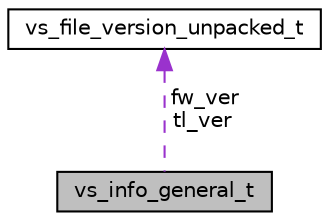 digraph "vs_info_general_t"
{
 // LATEX_PDF_SIZE
  edge [fontname="Helvetica",fontsize="10",labelfontname="Helvetica",labelfontsize="10"];
  node [fontname="Helvetica",fontsize="10",shape=record];
  Node1 [label="vs_info_general_t",height=0.2,width=0.4,color="black", fillcolor="grey75", style="filled", fontcolor="black",tooltip="Device general information."];
  Node2 -> Node1 [dir="back",color="darkorchid3",fontsize="10",style="dashed",label=" fw_ver\ntl_ver" ,fontname="Helvetica"];
  Node2 [label="vs_file_version_unpacked_t",height=0.2,width=0.4,color="black", fillcolor="white", style="filled",URL="$structvs__file__version__unpacked__t.html",tooltip="File version."];
}
